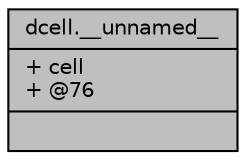 digraph "dcell.__unnamed__"
{
 // INTERACTIVE_SVG=YES
  bgcolor="transparent";
  edge [fontname="Helvetica",fontsize="10",labelfontname="Helvetica",labelfontsize="10"];
  node [fontname="Helvetica",fontsize="10",shape=record];
  Node206 [label="{dcell.__unnamed__\n|+ cell\l+ @76\l|}",height=0.2,width=0.4,color="black", fillcolor="grey75", style="filled", fontcolor="black"];
}
